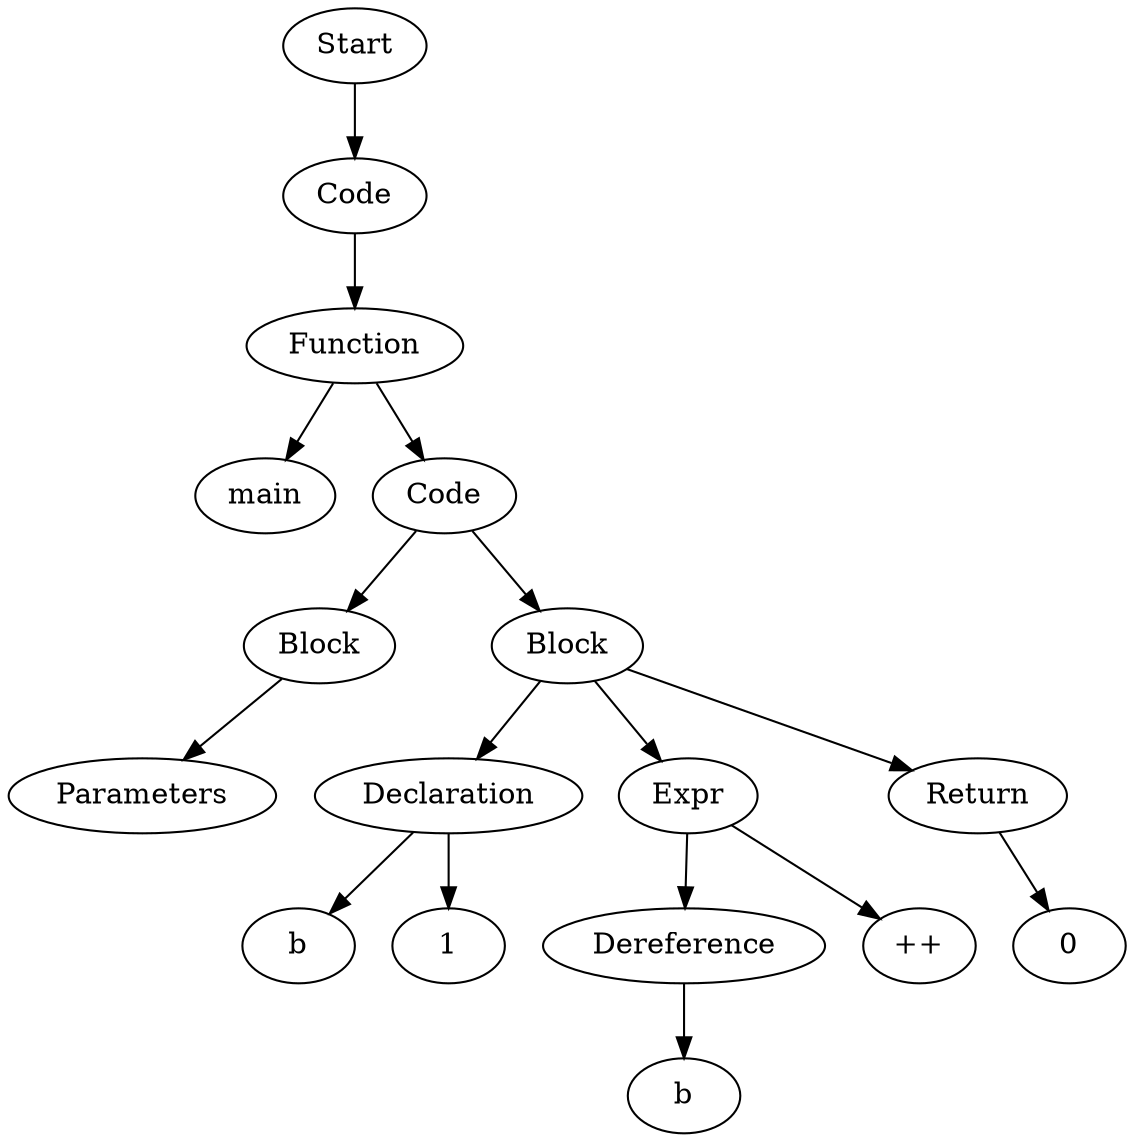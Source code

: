 digraph AST {
  "131770529586464" [label="Start"];
  "131770529586464" -> "131770529614480";
  "131770529614480" [label="Code"];
  "131770529614480" -> "131770529611936";
  "131770529611936" [label="Function"];
  "131770529611936" -> "131770529615680";
  "131770529611936" -> "131770529614816";
  "131770529615680" [label="main"];
  "131770529614816" [label="Code"];
  "131770529614816" -> "131770529589584";
  "131770529614816" -> "131770529589248";
  "131770529589584" [label="Block"];
  "131770529589584" -> "131770529615056";
  "131770529615056" [label="Parameters"];
  "131770529589248" [label="Block"];
  "131770529589248" -> "131770529616208";
  "131770529589248" -> "131770529617792";
  "131770529589248" -> "131770529594672";
  "131770529616208" [label="Declaration"];
  "131770529616208" -> "131770529616688";
  "131770529616208" -> "131770529617360";
  "131770529616688" [label="b"];
  "131770529617360" [label="1"];
  "131770529617792" [label="Expr"];
  "131770529617792" -> "131770529593040";
  "131770529617792" -> "131770529594384";
  "131770529593040" [label="Dereference"];
  "131770529593040" -> "131770529595104";
  "131770529595104" [label="b"];
  "131770529594384" [label="++"];
  "131770529594672" [label="Return"];
  "131770529594672" -> "131770529594864";
  "131770529594864" [label="0"];
}

